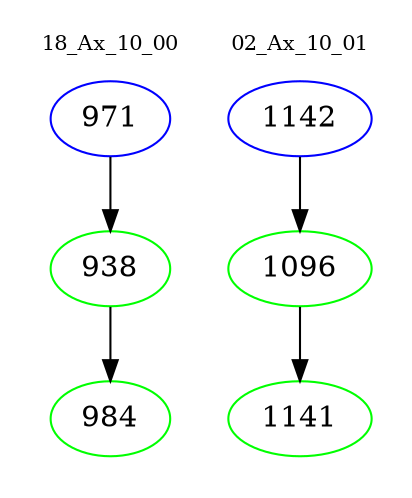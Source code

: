 digraph{
subgraph cluster_0 {
color = white
label = "18_Ax_10_00";
fontsize=10;
T0_971 [label="971", color="blue"]
T0_971 -> T0_938 [color="black"]
T0_938 [label="938", color="green"]
T0_938 -> T0_984 [color="black"]
T0_984 [label="984", color="green"]
}
subgraph cluster_1 {
color = white
label = "02_Ax_10_01";
fontsize=10;
T1_1142 [label="1142", color="blue"]
T1_1142 -> T1_1096 [color="black"]
T1_1096 [label="1096", color="green"]
T1_1096 -> T1_1141 [color="black"]
T1_1141 [label="1141", color="green"]
}
}
